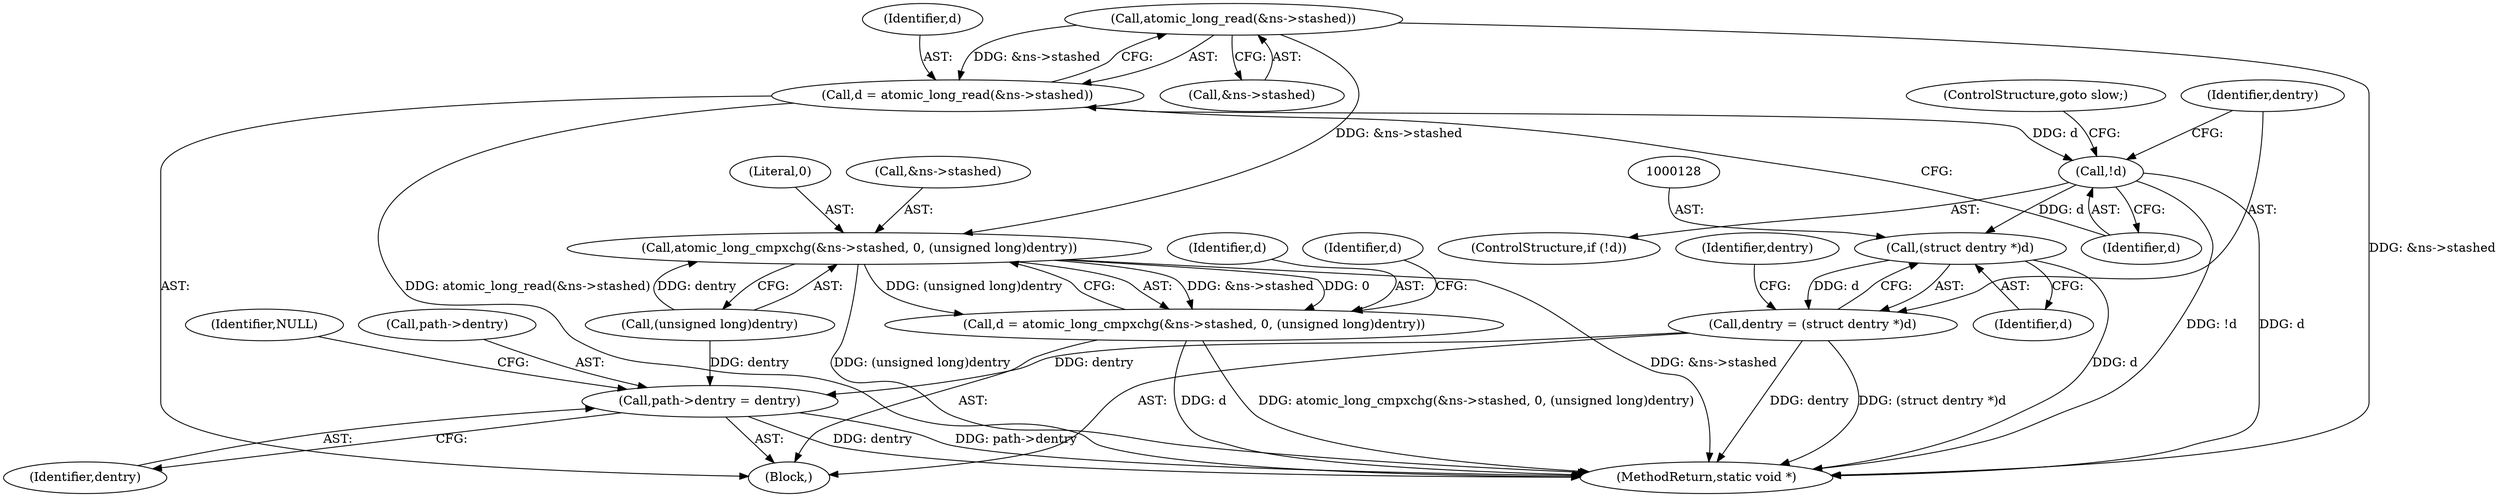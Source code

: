 digraph "0_linux_073c516ff73557a8f7315066856c04b50383ac34@API" {
"1000116" [label="(Call,atomic_long_read(&ns->stashed))"];
"1000114" [label="(Call,d = atomic_long_read(&ns->stashed))"];
"1000122" [label="(Call,!d)"];
"1000127" [label="(Call,(struct dentry *)d)"];
"1000125" [label="(Call,dentry = (struct dentry *)d)"];
"1000148" [label="(Call,path->dentry = dentry)"];
"1000254" [label="(Call,atomic_long_cmpxchg(&ns->stashed, 0, (unsigned long)dentry))"];
"1000252" [label="(Call,d = atomic_long_cmpxchg(&ns->stashed, 0, (unsigned long)dentry))"];
"1000116" [label="(Call,atomic_long_read(&ns->stashed))"];
"1000255" [label="(Call,&ns->stashed)"];
"1000124" [label="(ControlStructure,goto slow;)"];
"1000254" [label="(Call,atomic_long_cmpxchg(&ns->stashed, 0, (unsigned long)dentry))"];
"1000114" [label="(Call,d = atomic_long_read(&ns->stashed))"];
"1000252" [label="(Call,d = atomic_long_cmpxchg(&ns->stashed, 0, (unsigned long)dentry))"];
"1000123" [label="(Identifier,d)"];
"1000264" [label="(Identifier,d)"];
"1000125" [label="(Call,dentry = (struct dentry *)d)"];
"1000152" [label="(Identifier,dentry)"];
"1000115" [label="(Identifier,d)"];
"1000253" [label="(Identifier,d)"];
"1000129" [label="(Identifier,d)"];
"1000127" [label="(Call,(struct dentry *)d)"];
"1000126" [label="(Identifier,dentry)"];
"1000259" [label="(Literal,0)"];
"1000117" [label="(Call,&ns->stashed)"];
"1000135" [label="(Identifier,dentry)"];
"1000121" [label="(ControlStructure,if (!d))"];
"1000260" [label="(Call,(unsigned long)dentry)"];
"1000148" [label="(Call,path->dentry = dentry)"];
"1000149" [label="(Call,path->dentry)"];
"1000154" [label="(Identifier,NULL)"];
"1000122" [label="(Call,!d)"];
"1000104" [label="(Block,)"];
"1000276" [label="(MethodReturn,static void *)"];
"1000116" -> "1000114"  [label="AST: "];
"1000116" -> "1000117"  [label="CFG: "];
"1000117" -> "1000116"  [label="AST: "];
"1000114" -> "1000116"  [label="CFG: "];
"1000116" -> "1000276"  [label="DDG: &ns->stashed"];
"1000116" -> "1000114"  [label="DDG: &ns->stashed"];
"1000116" -> "1000254"  [label="DDG: &ns->stashed"];
"1000114" -> "1000104"  [label="AST: "];
"1000115" -> "1000114"  [label="AST: "];
"1000123" -> "1000114"  [label="CFG: "];
"1000114" -> "1000276"  [label="DDG: atomic_long_read(&ns->stashed)"];
"1000114" -> "1000122"  [label="DDG: d"];
"1000122" -> "1000121"  [label="AST: "];
"1000122" -> "1000123"  [label="CFG: "];
"1000123" -> "1000122"  [label="AST: "];
"1000124" -> "1000122"  [label="CFG: "];
"1000126" -> "1000122"  [label="CFG: "];
"1000122" -> "1000276"  [label="DDG: d"];
"1000122" -> "1000276"  [label="DDG: !d"];
"1000122" -> "1000127"  [label="DDG: d"];
"1000127" -> "1000125"  [label="AST: "];
"1000127" -> "1000129"  [label="CFG: "];
"1000128" -> "1000127"  [label="AST: "];
"1000129" -> "1000127"  [label="AST: "];
"1000125" -> "1000127"  [label="CFG: "];
"1000127" -> "1000276"  [label="DDG: d"];
"1000127" -> "1000125"  [label="DDG: d"];
"1000125" -> "1000104"  [label="AST: "];
"1000126" -> "1000125"  [label="AST: "];
"1000135" -> "1000125"  [label="CFG: "];
"1000125" -> "1000276"  [label="DDG: dentry"];
"1000125" -> "1000276"  [label="DDG: (struct dentry *)d"];
"1000125" -> "1000148"  [label="DDG: dentry"];
"1000148" -> "1000104"  [label="AST: "];
"1000148" -> "1000152"  [label="CFG: "];
"1000149" -> "1000148"  [label="AST: "];
"1000152" -> "1000148"  [label="AST: "];
"1000154" -> "1000148"  [label="CFG: "];
"1000148" -> "1000276"  [label="DDG: dentry"];
"1000148" -> "1000276"  [label="DDG: path->dentry"];
"1000260" -> "1000148"  [label="DDG: dentry"];
"1000254" -> "1000252"  [label="AST: "];
"1000254" -> "1000260"  [label="CFG: "];
"1000255" -> "1000254"  [label="AST: "];
"1000259" -> "1000254"  [label="AST: "];
"1000260" -> "1000254"  [label="AST: "];
"1000252" -> "1000254"  [label="CFG: "];
"1000254" -> "1000276"  [label="DDG: &ns->stashed"];
"1000254" -> "1000276"  [label="DDG: (unsigned long)dentry"];
"1000254" -> "1000252"  [label="DDG: &ns->stashed"];
"1000254" -> "1000252"  [label="DDG: 0"];
"1000254" -> "1000252"  [label="DDG: (unsigned long)dentry"];
"1000260" -> "1000254"  [label="DDG: dentry"];
"1000252" -> "1000104"  [label="AST: "];
"1000253" -> "1000252"  [label="AST: "];
"1000264" -> "1000252"  [label="CFG: "];
"1000252" -> "1000276"  [label="DDG: d"];
"1000252" -> "1000276"  [label="DDG: atomic_long_cmpxchg(&ns->stashed, 0, (unsigned long)dentry)"];
}
